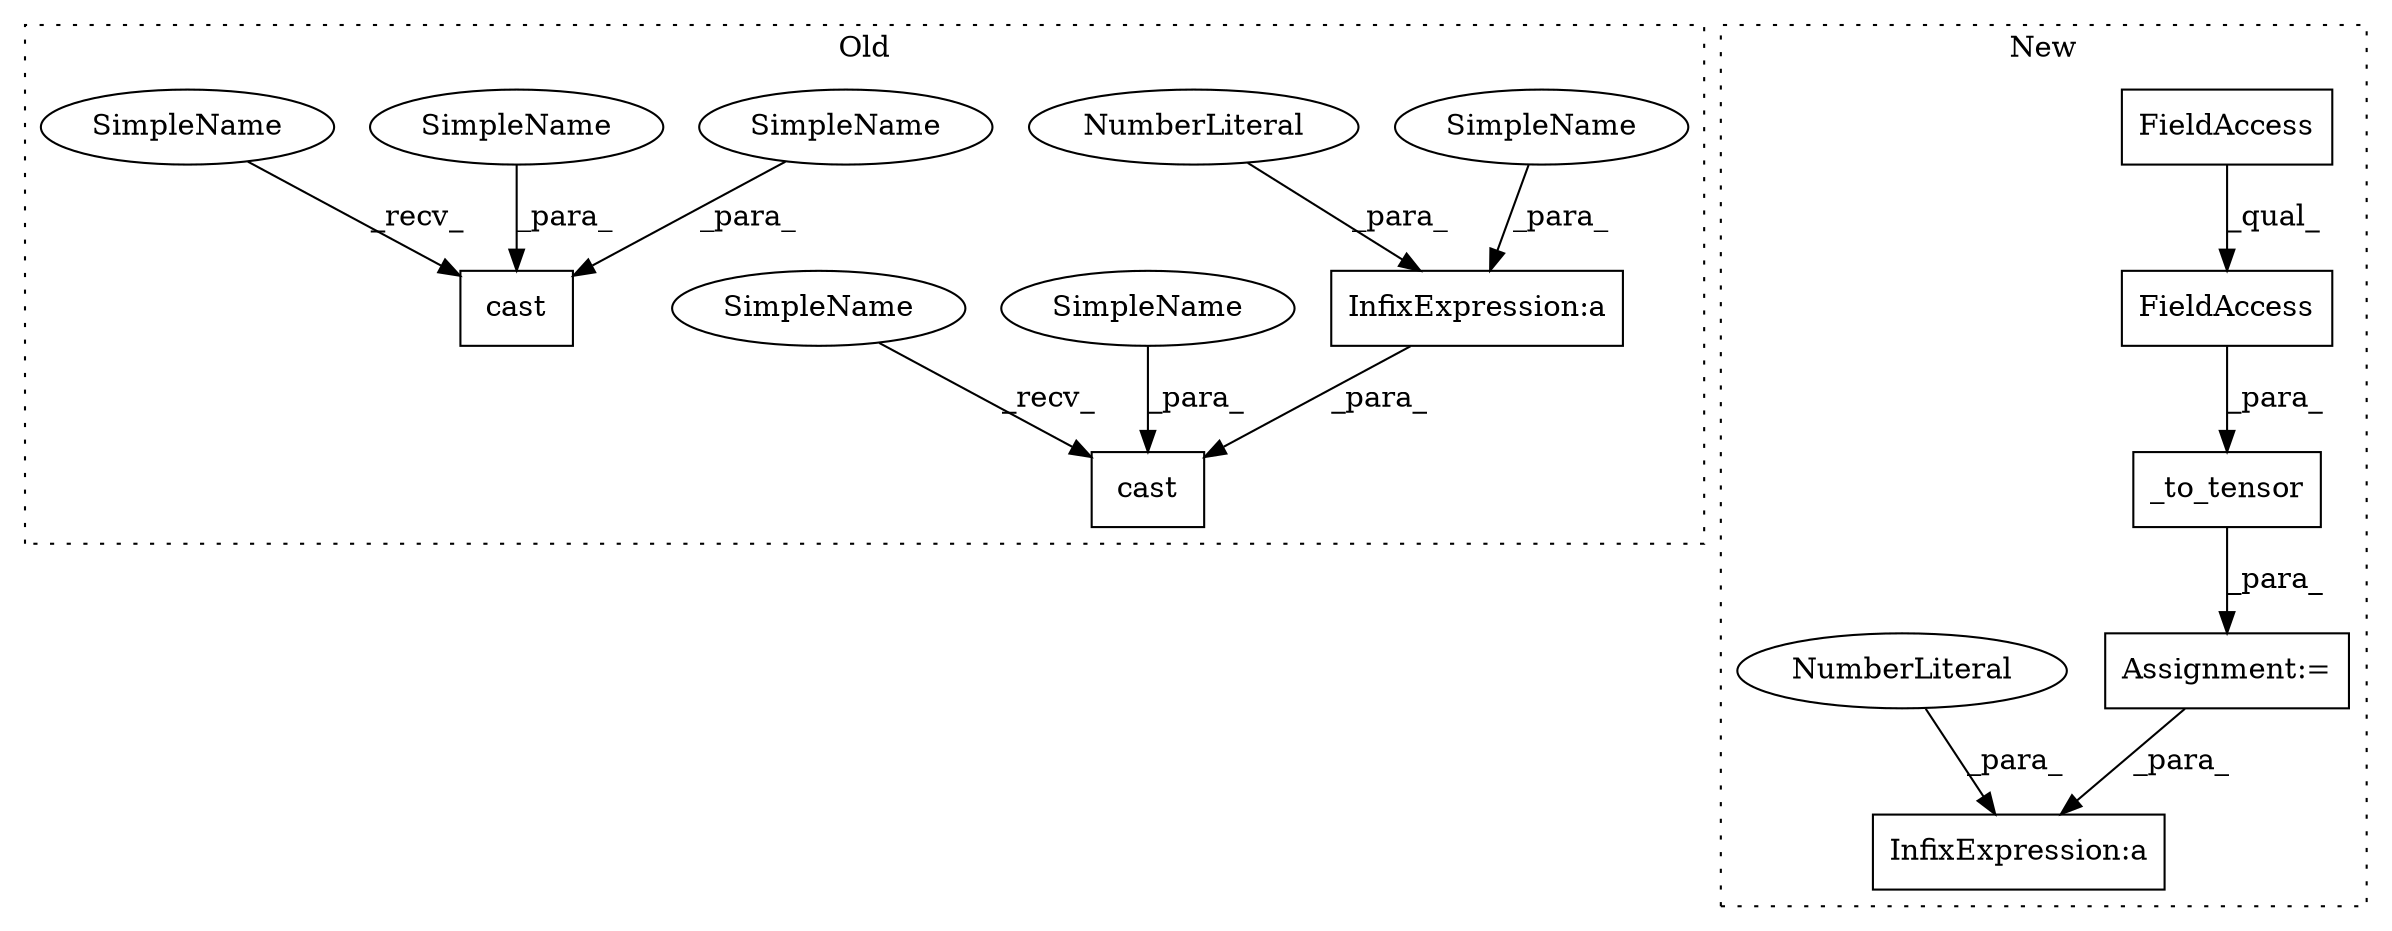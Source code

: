 digraph G {
subgraph cluster0 {
1 [label="cast" a="32" s="23551,23572" l="5,1" shape="box"];
4 [label="cast" a="32" s="23585,23612" l="5,1" shape="box"];
8 [label="InfixExpression:a" a="27" s="23593" l="3" shape="box"];
10 [label="NumberLiteral" a="34" s="23590" l="3" shape="ellipse"];
11 [label="SimpleName" a="42" s="23556" l="8" shape="ellipse"];
12 [label="SimpleName" a="42" s="23596" l="8" shape="ellipse"];
13 [label="SimpleName" a="42" s="23605" l="7" shape="ellipse"];
14 [label="SimpleName" a="42" s="23565" l="7" shape="ellipse"];
15 [label="SimpleName" a="42" s="23574" l="10" shape="ellipse"];
16 [label="SimpleName" a="42" s="23540" l="10" shape="ellipse"];
label = "Old";
style="dotted";
}
subgraph cluster1 {
2 [label="_to_tensor" a="32" s="24150,24193" l="11,1" shape="box"];
3 [label="FieldAccess" a="22" s="24170" l="23" shape="box"];
5 [label="FieldAccess" a="22" s="24170" l="12" shape="box"];
6 [label="Assignment:=" a="7" s="24149" l="1" shape="box"];
7 [label="InfixExpression:a" a="27" s="24250" l="3" shape="box"];
9 [label="NumberLiteral" a="34" s="24249" l="1" shape="ellipse"];
label = "New";
style="dotted";
}
2 -> 6 [label="_para_"];
3 -> 2 [label="_para_"];
5 -> 3 [label="_qual_"];
6 -> 7 [label="_para_"];
8 -> 4 [label="_para_"];
9 -> 7 [label="_para_"];
10 -> 8 [label="_para_"];
11 -> 1 [label="_para_"];
12 -> 8 [label="_para_"];
13 -> 4 [label="_para_"];
14 -> 1 [label="_para_"];
15 -> 4 [label="_recv_"];
16 -> 1 [label="_recv_"];
}